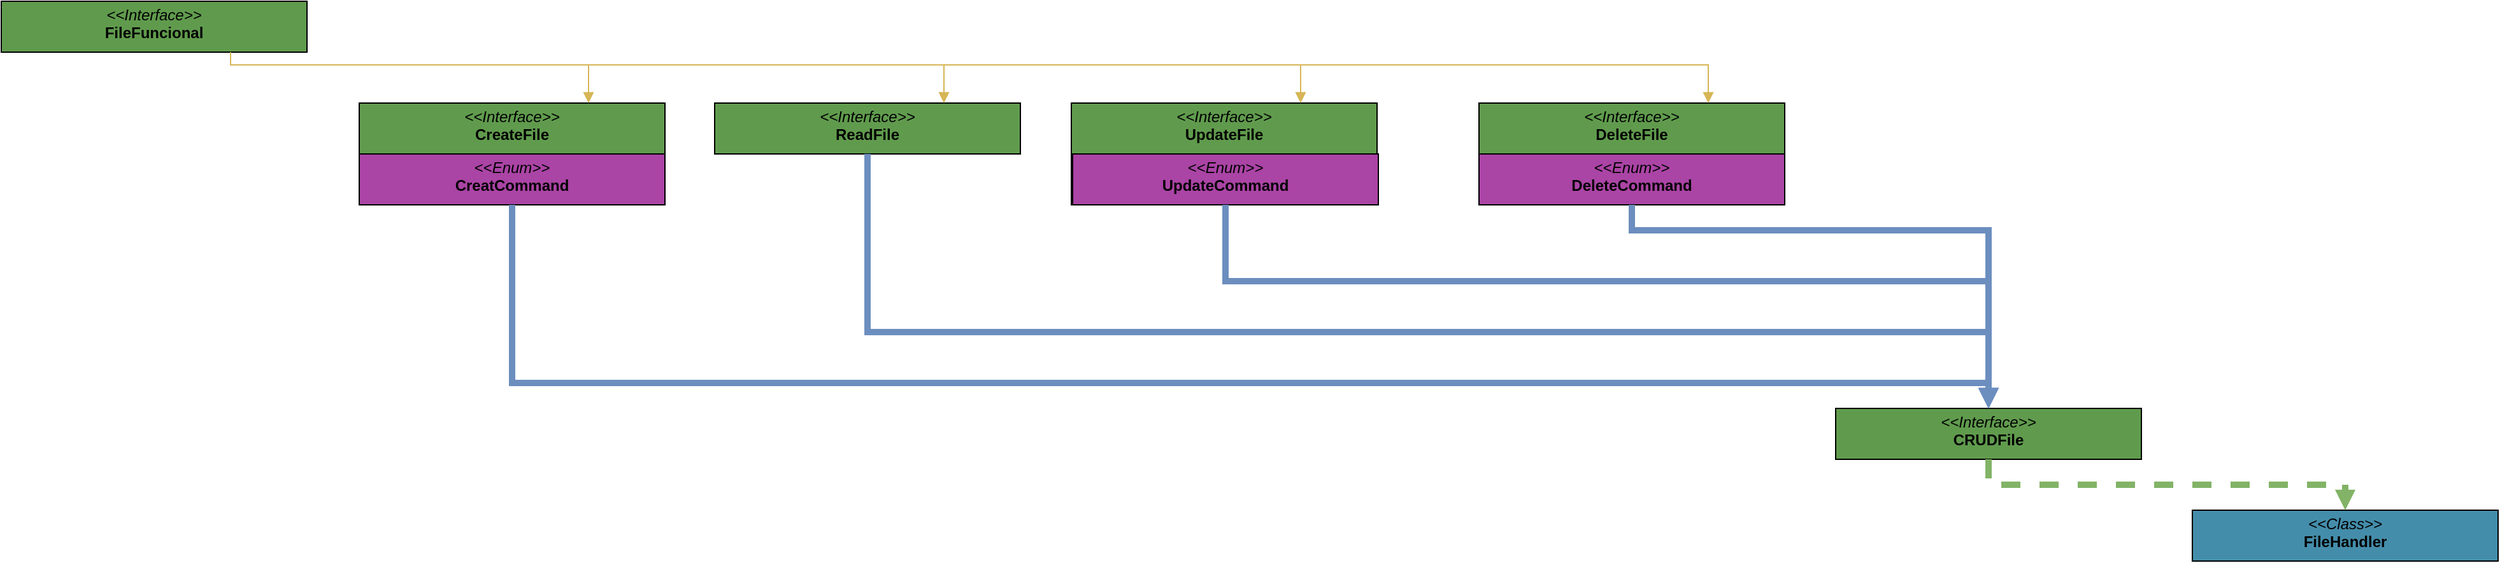 <mxfile version="21.6.8" type="device">
  <diagram name="Page-1" id="jNfo7OZtGa21Y7mlLiQd">
    <mxGraphModel dx="792" dy="828" grid="1" gridSize="10" guides="1" tooltips="1" connect="1" arrows="1" fold="1" page="1" pageScale="1" pageWidth="827" pageHeight="1169" math="0" shadow="0">
      <root>
        <mxCell id="0" />
        <mxCell id="1" parent="0" />
        <mxCell id="dU1qfTlwpx-EP4Y1zd0s-1" value="&lt;p style=&quot;margin:0px;margin-top:4px;text-align:center;&quot;&gt;&lt;i&gt;&amp;lt;&amp;lt;Interface&amp;gt;&amp;gt;&lt;/i&gt;&lt;br&gt;&lt;b&gt;FileFuncional&lt;/b&gt;&lt;/p&gt;&lt;p style=&quot;margin:0px;margin-left:4px;&quot;&gt;&lt;br&gt;&lt;/p&gt;" style="verticalAlign=top;align=left;overflow=fill;fontSize=12;fontFamily=Helvetica;html=1;whiteSpace=wrap;fillColor=#609B4D;" parent="1" vertex="1">
          <mxGeometry x="40" y="40" width="240" height="40" as="geometry" />
        </mxCell>
        <mxCell id="dU1qfTlwpx-EP4Y1zd0s-2" value="&lt;p style=&quot;margin:0px;margin-top:4px;text-align:center;&quot;&gt;&lt;i&gt;&amp;lt;&amp;lt;Interface&amp;gt;&amp;gt;&lt;/i&gt;&lt;br&gt;&lt;b&gt;CreateFile&lt;/b&gt;&lt;/p&gt;&lt;p style=&quot;margin:0px;margin-left:4px;&quot;&gt;&lt;br&gt;&lt;/p&gt;" style="verticalAlign=top;align=left;overflow=fill;fontSize=12;fontFamily=Helvetica;html=1;whiteSpace=wrap;fillColor=#609B4D;" parent="1" vertex="1">
          <mxGeometry x="321" y="120" width="240" height="80" as="geometry" />
        </mxCell>
        <mxCell id="dU1qfTlwpx-EP4Y1zd0s-3" value="&lt;p style=&quot;margin:0px;margin-top:4px;text-align:center;&quot;&gt;&lt;i&gt;&amp;lt;&amp;lt;Enum&amp;gt;&amp;gt;&lt;/i&gt;&lt;br&gt;&lt;b&gt;CreatCommand&lt;/b&gt;&lt;/p&gt;&lt;p style=&quot;margin:0px;margin-left:4px;&quot;&gt;&lt;br&gt;&lt;/p&gt;" style="verticalAlign=top;align=left;overflow=fill;fontSize=12;fontFamily=Helvetica;html=1;whiteSpace=wrap;fillColor=#AA44A5;" parent="1" vertex="1">
          <mxGeometry x="321" y="160" width="240" height="40" as="geometry" />
        </mxCell>
        <mxCell id="dU1qfTlwpx-EP4Y1zd0s-4" value="&lt;p style=&quot;margin:0px;margin-top:4px;text-align:center;&quot;&gt;&lt;i&gt;&amp;lt;&amp;lt;Interface&amp;gt;&amp;gt;&lt;/i&gt;&lt;br&gt;&lt;b&gt;ReadFile&lt;/b&gt;&lt;/p&gt;&lt;p style=&quot;margin:0px;margin-left:4px;&quot;&gt;&lt;br&gt;&lt;/p&gt;" style="verticalAlign=top;align=left;overflow=fill;fontSize=12;fontFamily=Helvetica;html=1;whiteSpace=wrap;fillColor=#609B4D;" parent="1" vertex="1">
          <mxGeometry x="600" y="120" width="240" height="40" as="geometry" />
        </mxCell>
        <mxCell id="dU1qfTlwpx-EP4Y1zd0s-5" value="&lt;p style=&quot;margin:0px;margin-top:4px;text-align:center;&quot;&gt;&lt;i&gt;&amp;lt;&amp;lt;Interface&amp;gt;&amp;gt;&lt;/i&gt;&lt;br&gt;&lt;b&gt;UpdateFile&lt;/b&gt;&lt;/p&gt;&lt;p style=&quot;margin:0px;margin-left:4px;&quot;&gt;&lt;br&gt;&lt;/p&gt;" style="verticalAlign=top;align=left;overflow=fill;fontSize=12;fontFamily=Helvetica;html=1;whiteSpace=wrap;fillColor=#609B4D;" parent="1" vertex="1">
          <mxGeometry x="880" y="120" width="240" height="80" as="geometry" />
        </mxCell>
        <mxCell id="dU1qfTlwpx-EP4Y1zd0s-6" value="&lt;p style=&quot;margin:0px;margin-top:4px;text-align:center;&quot;&gt;&lt;i&gt;&amp;lt;&amp;lt;Interface&amp;gt;&amp;gt;&lt;/i&gt;&lt;br&gt;&lt;b&gt;DeleteFile&lt;/b&gt;&lt;/p&gt;&lt;p style=&quot;margin:0px;margin-left:4px;&quot;&gt;&lt;br&gt;&lt;/p&gt;" style="verticalAlign=top;align=left;overflow=fill;fontSize=12;fontFamily=Helvetica;html=1;whiteSpace=wrap;fillColor=#609B4D;" parent="1" vertex="1">
          <mxGeometry x="1200" y="120" width="240" height="80" as="geometry" />
        </mxCell>
        <mxCell id="dU1qfTlwpx-EP4Y1zd0s-7" value="&lt;p style=&quot;margin:0px;margin-top:4px;text-align:center;&quot;&gt;&lt;i&gt;&amp;lt;&amp;lt;Enum&amp;gt;&amp;gt;&lt;/i&gt;&lt;br&gt;&lt;b&gt;UpdateCommand&lt;/b&gt;&lt;/p&gt;&lt;p style=&quot;margin:0px;margin-left:4px;&quot;&gt;&lt;br&gt;&lt;/p&gt;" style="verticalAlign=top;align=left;overflow=fill;fontSize=12;fontFamily=Helvetica;html=1;whiteSpace=wrap;fillColor=#AA44A5;" parent="1" vertex="1">
          <mxGeometry x="881" y="160" width="240" height="40" as="geometry" />
        </mxCell>
        <mxCell id="dU1qfTlwpx-EP4Y1zd0s-8" value="&lt;p style=&quot;margin:0px;margin-top:4px;text-align:center;&quot;&gt;&lt;i&gt;&amp;lt;&amp;lt;Enum&amp;gt;&amp;gt;&lt;/i&gt;&lt;br&gt;&lt;b&gt;DeleteCommand&lt;/b&gt;&lt;/p&gt;&lt;p style=&quot;margin:0px;margin-left:4px;&quot;&gt;&lt;br&gt;&lt;/p&gt;" style="verticalAlign=top;align=left;overflow=fill;fontSize=12;fontFamily=Helvetica;html=1;whiteSpace=wrap;fillColor=#AA44A5;" parent="1" vertex="1">
          <mxGeometry x="1200" y="160" width="240" height="40" as="geometry" />
        </mxCell>
        <mxCell id="dU1qfTlwpx-EP4Y1zd0s-9" value="&lt;p style=&quot;margin:0px;margin-top:4px;text-align:center;&quot;&gt;&lt;i&gt;&amp;lt;&amp;lt;Interface&amp;gt;&amp;gt;&lt;/i&gt;&lt;br&gt;&lt;b&gt;CRUDFile&lt;/b&gt;&lt;/p&gt;&lt;p style=&quot;margin:0px;margin-left:4px;&quot;&gt;&lt;br&gt;&lt;/p&gt;" style="verticalAlign=top;align=left;overflow=fill;fontSize=12;fontFamily=Helvetica;html=1;whiteSpace=wrap;fillColor=#609B4D;" parent="1" vertex="1">
          <mxGeometry x="1480" y="360" width="240" height="40" as="geometry" />
        </mxCell>
        <mxCell id="dU1qfTlwpx-EP4Y1zd0s-14" value="" style="endArrow=block;endSize=3;endFill=0;html=1;rounded=0;strokeWidth=5;strokeColor=#6c8ebf;fillColor=#dae8fc;exitX=0.5;exitY=1;exitDx=0;exitDy=0;edgeStyle=orthogonalEdgeStyle;entryX=0.5;entryY=0;entryDx=0;entryDy=0;" parent="1" source="dU1qfTlwpx-EP4Y1zd0s-3" target="dU1qfTlwpx-EP4Y1zd0s-9" edge="1">
          <mxGeometry x="-1" y="121" width="160" relative="1" as="geometry">
            <mxPoint x="331" y="290" as="sourcePoint" />
            <mxPoint x="1361" y="300" as="targetPoint" />
            <Array as="points">
              <mxPoint x="441" y="340" />
              <mxPoint x="1600" y="340" />
            </Array>
            <mxPoint x="-14" y="1" as="offset" />
          </mxGeometry>
        </mxCell>
        <mxCell id="dU1qfTlwpx-EP4Y1zd0s-15" value="" style="endArrow=block;endSize=3;endFill=0;html=1;rounded=0;strokeWidth=5;strokeColor=#6c8ebf;fillColor=#dae8fc;exitX=0.5;exitY=1;exitDx=0;exitDy=0;edgeStyle=orthogonalEdgeStyle;entryX=0.5;entryY=0;entryDx=0;entryDy=0;" parent="1" source="dU1qfTlwpx-EP4Y1zd0s-4" target="dU1qfTlwpx-EP4Y1zd0s-9" edge="1">
          <mxGeometry x="-1" y="121" width="160" relative="1" as="geometry">
            <mxPoint x="710" y="230" as="sourcePoint" />
            <mxPoint x="2030" y="390" as="targetPoint" />
            <mxPoint x="-14" y="1" as="offset" />
            <Array as="points">
              <mxPoint x="720" y="300" />
              <mxPoint x="1600" y="300" />
            </Array>
          </mxGeometry>
        </mxCell>
        <mxCell id="dU1qfTlwpx-EP4Y1zd0s-16" value="" style="endArrow=block;endSize=3;endFill=0;html=1;rounded=0;strokeWidth=5;strokeColor=#6c8ebf;fillColor=#dae8fc;exitX=0.5;exitY=1;exitDx=0;exitDy=0;edgeStyle=orthogonalEdgeStyle;entryX=0.5;entryY=0;entryDx=0;entryDy=0;" parent="1" source="dU1qfTlwpx-EP4Y1zd0s-7" target="dU1qfTlwpx-EP4Y1zd0s-9" edge="1">
          <mxGeometry x="-1" y="121" width="160" relative="1" as="geometry">
            <mxPoint x="1090" y="340" as="sourcePoint" />
            <mxPoint x="1790" y="310" as="targetPoint" />
            <mxPoint x="-14" y="1" as="offset" />
            <Array as="points">
              <mxPoint x="1001" y="260" />
              <mxPoint x="1600" y="260" />
            </Array>
          </mxGeometry>
        </mxCell>
        <mxCell id="dU1qfTlwpx-EP4Y1zd0s-17" value="" style="endArrow=block;endSize=3;endFill=0;html=1;rounded=0;strokeWidth=5;strokeColor=#6c8ebf;fillColor=#dae8fc;exitX=0.5;exitY=1;exitDx=0;exitDy=0;edgeStyle=orthogonalEdgeStyle;entryX=0.5;entryY=0;entryDx=0;entryDy=0;" parent="1" source="dU1qfTlwpx-EP4Y1zd0s-8" target="dU1qfTlwpx-EP4Y1zd0s-9" edge="1">
          <mxGeometry x="-1" y="121" width="160" relative="1" as="geometry">
            <mxPoint x="1110" y="340" as="sourcePoint" />
            <mxPoint x="2030" y="250" as="targetPoint" />
            <mxPoint x="-14" y="1" as="offset" />
            <Array as="points">
              <mxPoint x="1320" y="220" />
              <mxPoint x="1600" y="220" />
            </Array>
          </mxGeometry>
        </mxCell>
        <mxCell id="dU1qfTlwpx-EP4Y1zd0s-20" value="" style="html=1;verticalAlign=bottom;endArrow=block;elbow=vertical;rounded=0;fillColor=#fff2cc;strokeColor=#d6b656;exitX=0.75;exitY=1;exitDx=0;exitDy=0;entryX=0.75;entryY=0;entryDx=0;entryDy=0;edgeStyle=orthogonalEdgeStyle;" parent="1" source="dU1qfTlwpx-EP4Y1zd0s-1" target="dU1qfTlwpx-EP4Y1zd0s-2" edge="1">
          <mxGeometry x="0.348" y="134" width="80" relative="1" as="geometry">
            <mxPoint x="200" y="495" as="sourcePoint" />
            <mxPoint x="430" y="265" as="targetPoint" />
            <Array as="points">
              <mxPoint x="220" y="90" />
              <mxPoint x="501" y="90" />
            </Array>
            <mxPoint as="offset" />
          </mxGeometry>
        </mxCell>
        <mxCell id="dU1qfTlwpx-EP4Y1zd0s-22" value="" style="html=1;verticalAlign=bottom;endArrow=block;elbow=vertical;rounded=0;fillColor=#fff2cc;strokeColor=#d6b656;exitX=0.75;exitY=1;exitDx=0;exitDy=0;entryX=0.75;entryY=0;entryDx=0;entryDy=0;edgeStyle=orthogonalEdgeStyle;" parent="1" source="dU1qfTlwpx-EP4Y1zd0s-1" target="dU1qfTlwpx-EP4Y1zd0s-4" edge="1">
          <mxGeometry x="0.348" y="134" width="80" relative="1" as="geometry">
            <mxPoint x="520" y="70" as="sourcePoint" />
            <mxPoint x="860" y="110" as="targetPoint" />
            <mxPoint as="offset" />
            <Array as="points">
              <mxPoint x="220" y="90" />
              <mxPoint x="780" y="90" />
            </Array>
          </mxGeometry>
        </mxCell>
        <mxCell id="dU1qfTlwpx-EP4Y1zd0s-23" value="" style="html=1;verticalAlign=bottom;endArrow=block;elbow=vertical;rounded=0;fillColor=#fff2cc;strokeColor=#d6b656;exitX=0.75;exitY=1;exitDx=0;exitDy=0;entryX=0.75;entryY=0;entryDx=0;entryDy=0;edgeStyle=orthogonalEdgeStyle;" parent="1" source="dU1qfTlwpx-EP4Y1zd0s-1" target="dU1qfTlwpx-EP4Y1zd0s-5" edge="1">
          <mxGeometry x="0.348" y="134" width="80" relative="1" as="geometry">
            <mxPoint x="770" y="80" as="sourcePoint" />
            <mxPoint x="1110" y="120" as="targetPoint" />
            <mxPoint as="offset" />
            <Array as="points">
              <mxPoint x="220" y="90" />
              <mxPoint x="1060" y="90" />
            </Array>
          </mxGeometry>
        </mxCell>
        <mxCell id="dU1qfTlwpx-EP4Y1zd0s-24" value="" style="html=1;verticalAlign=bottom;endArrow=block;elbow=vertical;rounded=0;fillColor=#fff2cc;strokeColor=#d6b656;exitX=0.75;exitY=1;exitDx=0;exitDy=0;entryX=0.75;entryY=0;entryDx=0;entryDy=0;edgeStyle=orthogonalEdgeStyle;" parent="1" source="dU1qfTlwpx-EP4Y1zd0s-1" target="dU1qfTlwpx-EP4Y1zd0s-6" edge="1">
          <mxGeometry x="0.348" y="134" width="80" relative="1" as="geometry">
            <mxPoint x="970" y="70" as="sourcePoint" />
            <mxPoint x="1310" y="110" as="targetPoint" />
            <mxPoint as="offset" />
            <Array as="points">
              <mxPoint x="220" y="90" />
              <mxPoint x="1380" y="90" />
            </Array>
          </mxGeometry>
        </mxCell>
        <mxCell id="dU1qfTlwpx-EP4Y1zd0s-25" value="&lt;p style=&quot;margin:0px;margin-top:4px;text-align:center;&quot;&gt;&lt;i&gt;&amp;lt;&amp;lt;Class&amp;gt;&amp;gt;&lt;/i&gt;&lt;br&gt;&lt;b&gt;FileHandler&lt;/b&gt;&lt;/p&gt;&lt;p style=&quot;margin:0px;margin-left:4px;&quot;&gt;&lt;br&gt;&lt;/p&gt;" style="verticalAlign=top;align=left;overflow=fill;fontSize=12;fontFamily=Helvetica;html=1;whiteSpace=wrap;fillColor=#448DAA;" parent="1" vertex="1">
          <mxGeometry x="1760" y="440" width="240" height="40" as="geometry" />
        </mxCell>
        <mxCell id="dU1qfTlwpx-EP4Y1zd0s-26" value="" style="endArrow=block;dashed=1;endFill=0;endSize=3;html=1;rounded=0;strokeWidth=5;fillColor=#d5e8d4;strokeColor=#82b366;exitX=0.5;exitY=1;exitDx=0;exitDy=0;entryX=0.5;entryY=0;entryDx=0;entryDy=0;edgeStyle=orthogonalEdgeStyle;" parent="1" source="dU1qfTlwpx-EP4Y1zd0s-9" target="dU1qfTlwpx-EP4Y1zd0s-25" edge="1">
          <mxGeometry width="160" relative="1" as="geometry">
            <mxPoint x="1590" y="560" as="sourcePoint" />
            <mxPoint x="1750" y="560" as="targetPoint" />
          </mxGeometry>
        </mxCell>
      </root>
    </mxGraphModel>
  </diagram>
</mxfile>
